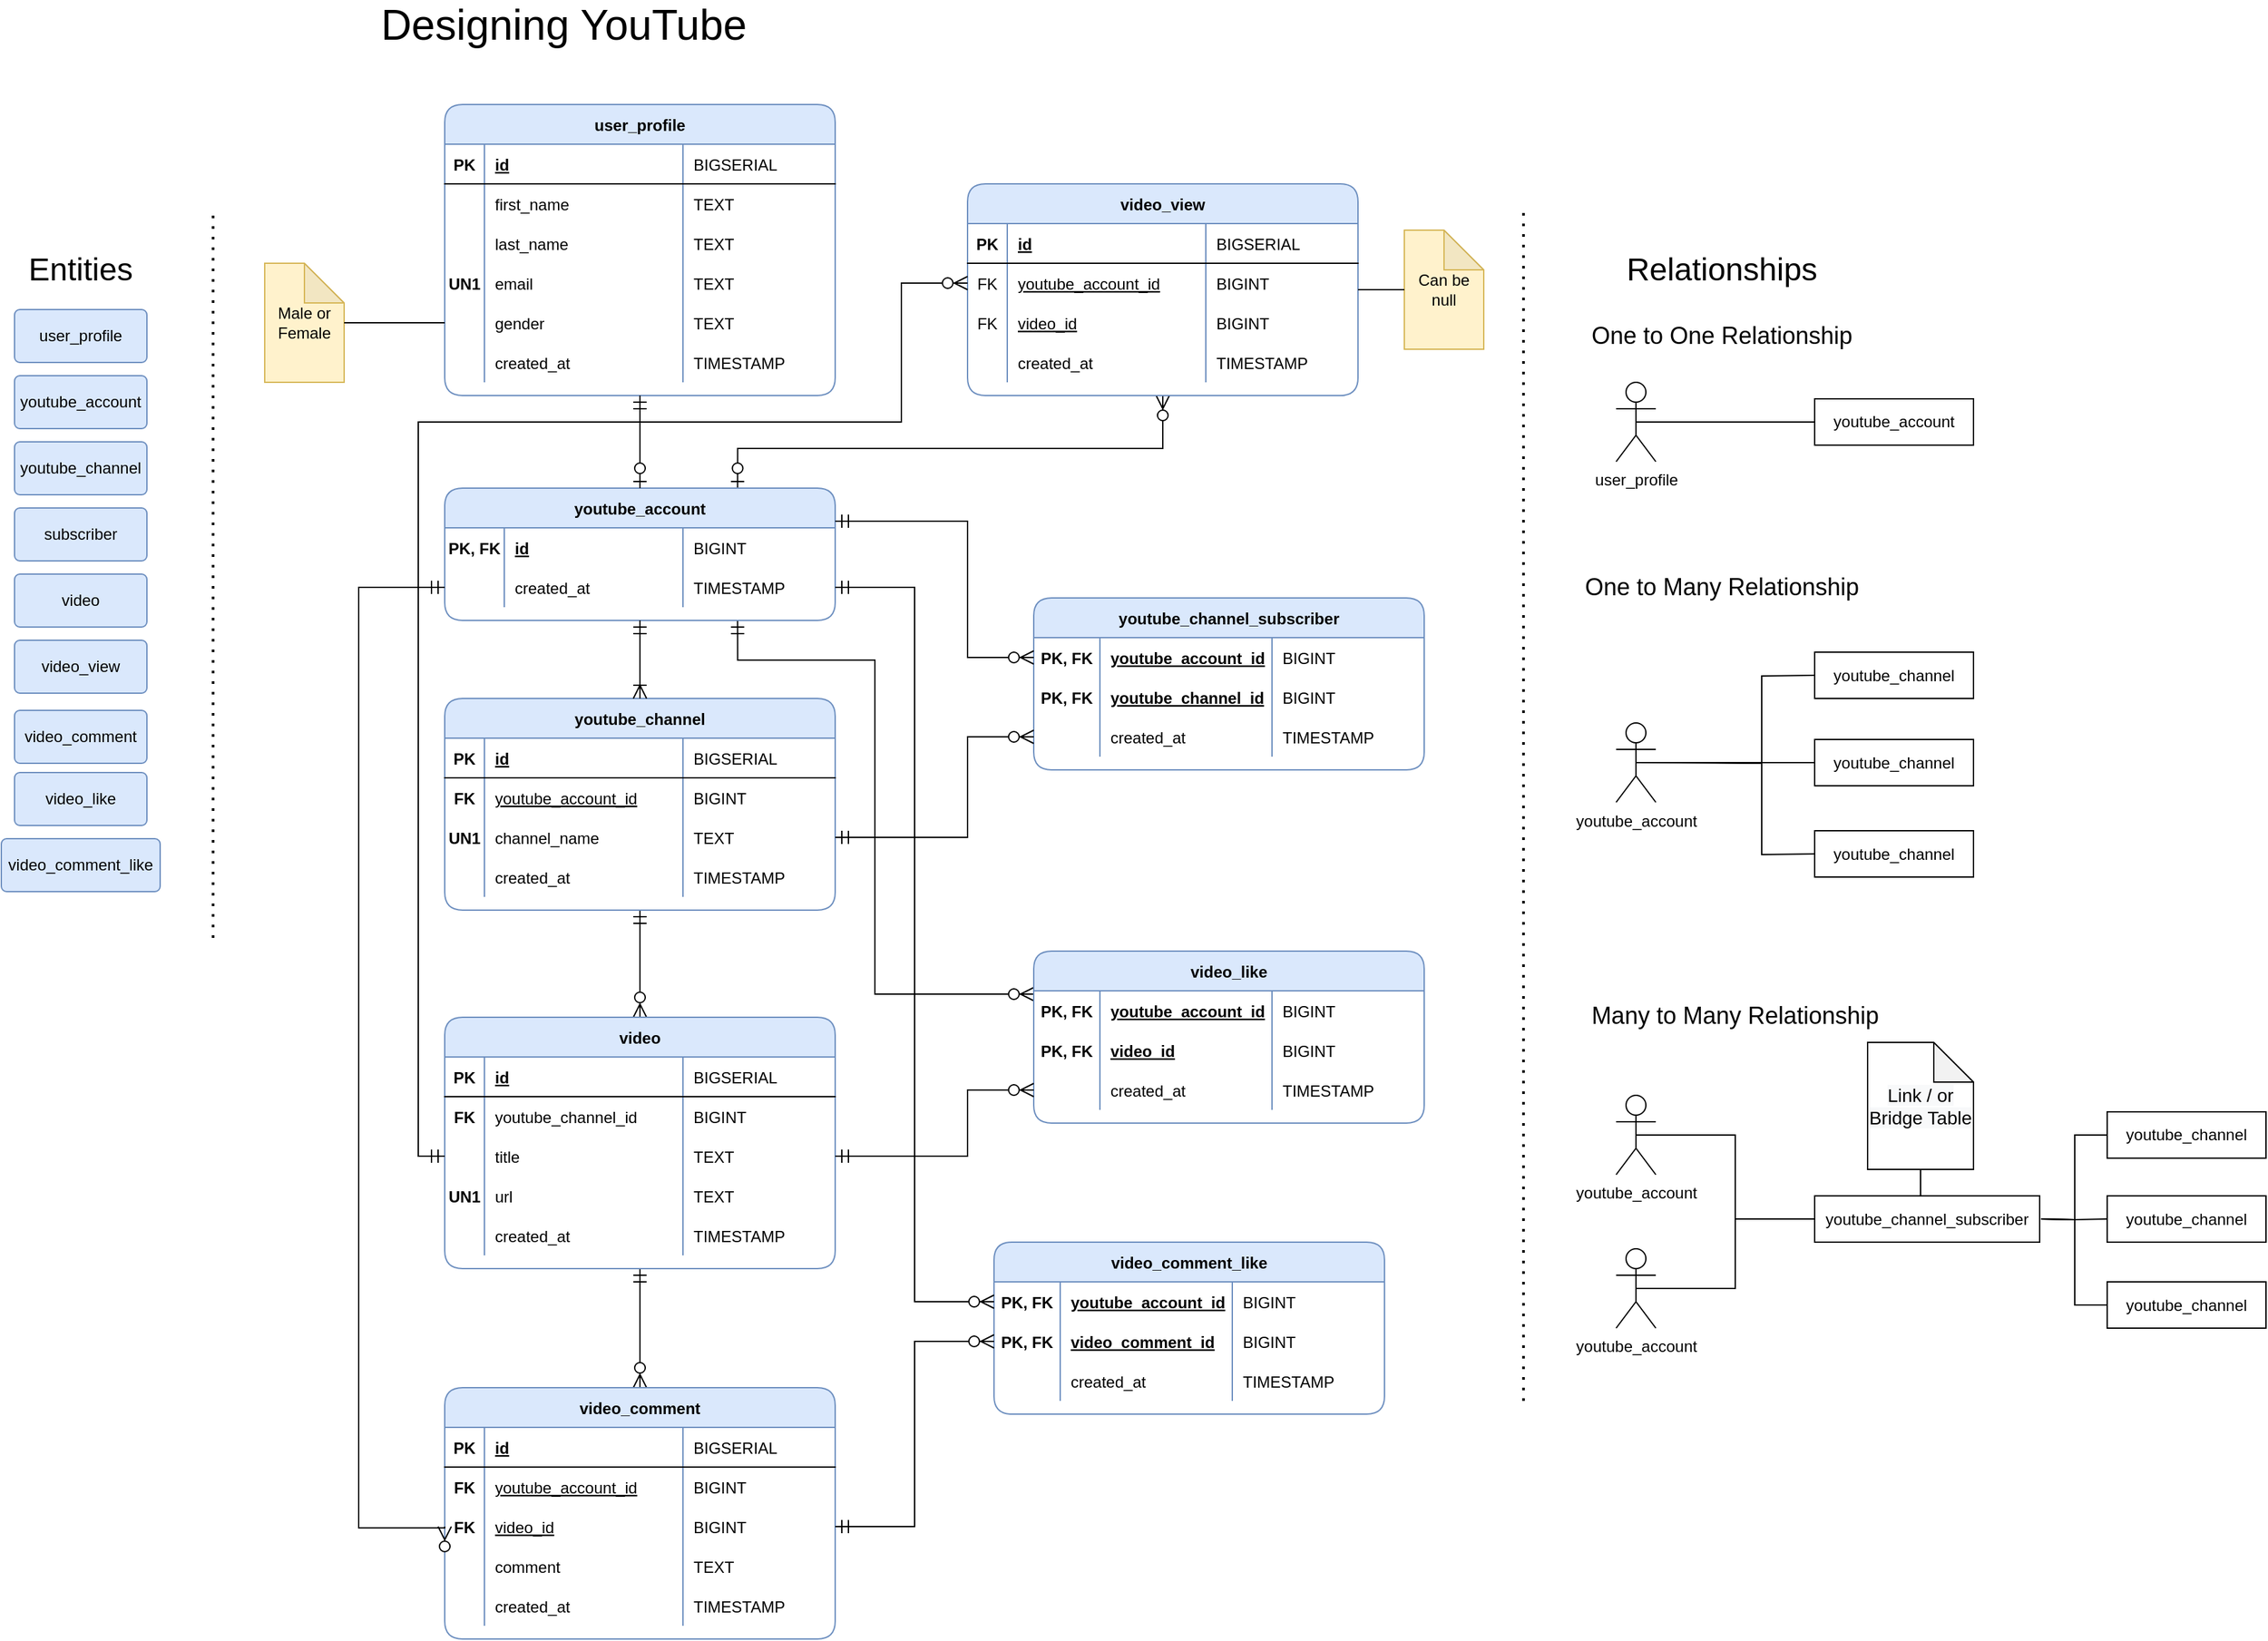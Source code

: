 <mxfile version="14.5.1" type="device"><diagram id="CfpZn9GwuB72o5hW3w6v" name="Page-1"><mxGraphModel dx="1086" dy="966" grid="1" gridSize="10" guides="1" tooltips="1" connect="1" arrows="1" fold="1" page="1" pageScale="1" pageWidth="1169" pageHeight="827" math="0" shadow="0"><root><mxCell id="0"/><mxCell id="1" parent="0"/><mxCell id="NiRs1aqdDo57nCSZ7pAk-1" value="youtube_account" style="rounded=1;arcSize=10;whiteSpace=wrap;html=1;align=center;fillColor=#dae8fc;strokeColor=#6c8ebf;" parent="1" vertex="1"><mxGeometry x="90" y="315" width="100" height="40" as="geometry"/></mxCell><mxCell id="NiRs1aqdDo57nCSZ7pAk-2" value="&lt;font style=&quot;font-size: 32px&quot;&gt;Designing YouTube&lt;/font&gt;" style="text;html=1;strokeColor=none;fillColor=none;align=center;verticalAlign=middle;whiteSpace=wrap;rounded=0;" parent="1" vertex="1"><mxGeometry x="360" y="40" width="290" height="20" as="geometry"/></mxCell><mxCell id="NiRs1aqdDo57nCSZ7pAk-3" value="user_profile" style="rounded=1;arcSize=10;whiteSpace=wrap;html=1;align=center;fillColor=#dae8fc;strokeColor=#6c8ebf;" parent="1" vertex="1"><mxGeometry x="90" y="265" width="100" height="40" as="geometry"/></mxCell><mxCell id="NiRs1aqdDo57nCSZ7pAk-4" value="video" style="rounded=1;arcSize=10;whiteSpace=wrap;html=1;align=center;fillColor=#dae8fc;strokeColor=#6c8ebf;" parent="1" vertex="1"><mxGeometry x="90" y="465" width="100" height="40" as="geometry"/></mxCell><mxCell id="NiRs1aqdDo57nCSZ7pAk-5" value="youtube_channel" style="rounded=1;arcSize=10;whiteSpace=wrap;html=1;align=center;fillColor=#dae8fc;strokeColor=#6c8ebf;" parent="1" vertex="1"><mxGeometry x="90" y="365" width="100" height="40" as="geometry"/></mxCell><mxCell id="NiRs1aqdDo57nCSZ7pAk-6" value="video_like" style="rounded=1;arcSize=10;whiteSpace=wrap;html=1;align=center;fillColor=#dae8fc;strokeColor=#6c8ebf;" parent="1" vertex="1"><mxGeometry x="90" y="615" width="100" height="40" as="geometry"/></mxCell><mxCell id="NiRs1aqdDo57nCSZ7pAk-7" value="video_comment_like" style="rounded=1;arcSize=10;whiteSpace=wrap;html=1;align=center;fillColor=#dae8fc;strokeColor=#6c8ebf;" parent="1" vertex="1"><mxGeometry x="80" y="665" width="120" height="40" as="geometry"/></mxCell><mxCell id="NiRs1aqdDo57nCSZ7pAk-8" value="subscriber" style="rounded=1;arcSize=10;whiteSpace=wrap;html=1;align=center;fillColor=#dae8fc;strokeColor=#6c8ebf;" parent="1" vertex="1"><mxGeometry x="90" y="415" width="100" height="40" as="geometry"/></mxCell><mxCell id="NiRs1aqdDo57nCSZ7pAk-10" value="user_profile" style="shape=table;startSize=30;container=1;collapsible=1;childLayout=tableLayout;fixedRows=1;rowLines=0;fontStyle=1;align=center;resizeLast=1;rounded=1;fillColor=#dae8fc;strokeColor=#6c8ebf;" parent="1" vertex="1"><mxGeometry x="415" y="110" width="295" height="220" as="geometry"/></mxCell><mxCell id="NiRs1aqdDo57nCSZ7pAk-11" value="" style="shape=partialRectangle;collapsible=0;dropTarget=0;pointerEvents=0;fillColor=none;top=0;left=0;bottom=1;right=0;points=[[0,0.5],[1,0.5]];portConstraint=eastwest;" parent="NiRs1aqdDo57nCSZ7pAk-10" vertex="1"><mxGeometry y="30" width="295" height="30" as="geometry"/></mxCell><mxCell id="NiRs1aqdDo57nCSZ7pAk-12" value="PK" style="shape=partialRectangle;connectable=0;fillColor=none;top=0;left=0;bottom=0;right=0;fontStyle=1;overflow=hidden;" parent="NiRs1aqdDo57nCSZ7pAk-11" vertex="1"><mxGeometry width="30" height="30" as="geometry"/></mxCell><mxCell id="NiRs1aqdDo57nCSZ7pAk-13" value="id" style="shape=partialRectangle;connectable=0;fillColor=none;top=0;left=0;bottom=0;right=0;align=left;spacingLeft=6;fontStyle=5;overflow=hidden;" parent="NiRs1aqdDo57nCSZ7pAk-11" vertex="1"><mxGeometry x="30" width="150" height="30" as="geometry"/></mxCell><mxCell id="NiRs1aqdDo57nCSZ7pAk-30" value="BIGSERIAL" style="shape=partialRectangle;connectable=0;fillColor=none;top=0;left=0;bottom=0;right=0;align=left;spacingLeft=6;fontStyle=0;overflow=hidden;" parent="NiRs1aqdDo57nCSZ7pAk-11" vertex="1"><mxGeometry x="180" width="115" height="30" as="geometry"/></mxCell><mxCell id="NiRs1aqdDo57nCSZ7pAk-14" value="" style="shape=partialRectangle;collapsible=0;dropTarget=0;pointerEvents=0;fillColor=none;top=0;left=0;bottom=0;right=0;points=[[0,0.5],[1,0.5]];portConstraint=eastwest;" parent="NiRs1aqdDo57nCSZ7pAk-10" vertex="1"><mxGeometry y="60" width="295" height="30" as="geometry"/></mxCell><mxCell id="NiRs1aqdDo57nCSZ7pAk-15" value="" style="shape=partialRectangle;connectable=0;fillColor=none;top=0;left=0;bottom=0;right=0;editable=1;overflow=hidden;" parent="NiRs1aqdDo57nCSZ7pAk-14" vertex="1"><mxGeometry width="30" height="30" as="geometry"/></mxCell><mxCell id="NiRs1aqdDo57nCSZ7pAk-16" value="first_name" style="shape=partialRectangle;connectable=0;fillColor=none;top=0;left=0;bottom=0;right=0;align=left;spacingLeft=6;overflow=hidden;" parent="NiRs1aqdDo57nCSZ7pAk-14" vertex="1"><mxGeometry x="30" width="150" height="30" as="geometry"/></mxCell><mxCell id="NiRs1aqdDo57nCSZ7pAk-31" value="TEXT" style="shape=partialRectangle;connectable=0;fillColor=none;top=0;left=0;bottom=0;right=0;align=left;spacingLeft=6;overflow=hidden;" parent="NiRs1aqdDo57nCSZ7pAk-14" vertex="1"><mxGeometry x="180" width="115" height="30" as="geometry"/></mxCell><mxCell id="NiRs1aqdDo57nCSZ7pAk-17" value="" style="shape=partialRectangle;collapsible=0;dropTarget=0;pointerEvents=0;fillColor=none;top=0;left=0;bottom=0;right=0;points=[[0,0.5],[1,0.5]];portConstraint=eastwest;" parent="NiRs1aqdDo57nCSZ7pAk-10" vertex="1"><mxGeometry y="90" width="295" height="30" as="geometry"/></mxCell><mxCell id="NiRs1aqdDo57nCSZ7pAk-18" value="" style="shape=partialRectangle;connectable=0;fillColor=none;top=0;left=0;bottom=0;right=0;editable=1;overflow=hidden;" parent="NiRs1aqdDo57nCSZ7pAk-17" vertex="1"><mxGeometry width="30" height="30" as="geometry"/></mxCell><mxCell id="NiRs1aqdDo57nCSZ7pAk-19" value="last_name" style="shape=partialRectangle;connectable=0;fillColor=none;top=0;left=0;bottom=0;right=0;align=left;spacingLeft=6;overflow=hidden;" parent="NiRs1aqdDo57nCSZ7pAk-17" vertex="1"><mxGeometry x="30" width="150" height="30" as="geometry"/></mxCell><mxCell id="NiRs1aqdDo57nCSZ7pAk-32" value="TEXT" style="shape=partialRectangle;connectable=0;fillColor=none;top=0;left=0;bottom=0;right=0;align=left;spacingLeft=6;overflow=hidden;" parent="NiRs1aqdDo57nCSZ7pAk-17" vertex="1"><mxGeometry x="180" width="115" height="30" as="geometry"/></mxCell><mxCell id="NiRs1aqdDo57nCSZ7pAk-20" value="" style="shape=partialRectangle;collapsible=0;dropTarget=0;pointerEvents=0;fillColor=none;top=0;left=0;bottom=0;right=0;points=[[0,0.5],[1,0.5]];portConstraint=eastwest;" parent="NiRs1aqdDo57nCSZ7pAk-10" vertex="1"><mxGeometry y="120" width="295" height="30" as="geometry"/></mxCell><mxCell id="NiRs1aqdDo57nCSZ7pAk-21" value="UN1" style="shape=partialRectangle;connectable=0;fillColor=none;top=0;left=0;bottom=0;right=0;editable=1;overflow=hidden;fontStyle=1" parent="NiRs1aqdDo57nCSZ7pAk-20" vertex="1"><mxGeometry width="30" height="30" as="geometry"/></mxCell><mxCell id="NiRs1aqdDo57nCSZ7pAk-22" value="email" style="shape=partialRectangle;connectable=0;fillColor=none;top=0;left=0;bottom=0;right=0;align=left;spacingLeft=6;overflow=hidden;" parent="NiRs1aqdDo57nCSZ7pAk-20" vertex="1"><mxGeometry x="30" width="150" height="30" as="geometry"/></mxCell><mxCell id="NiRs1aqdDo57nCSZ7pAk-33" value="TEXT" style="shape=partialRectangle;connectable=0;fillColor=none;top=0;left=0;bottom=0;right=0;align=left;spacingLeft=6;overflow=hidden;" parent="NiRs1aqdDo57nCSZ7pAk-20" vertex="1"><mxGeometry x="180" width="115" height="30" as="geometry"/></mxCell><mxCell id="NiRs1aqdDo57nCSZ7pAk-24" style="shape=partialRectangle;collapsible=0;dropTarget=0;pointerEvents=0;fillColor=none;top=0;left=0;bottom=0;right=0;points=[[0,0.5],[1,0.5]];portConstraint=eastwest;" parent="NiRs1aqdDo57nCSZ7pAk-10" vertex="1"><mxGeometry y="150" width="295" height="30" as="geometry"/></mxCell><mxCell id="NiRs1aqdDo57nCSZ7pAk-25" style="shape=partialRectangle;connectable=0;fillColor=none;top=0;left=0;bottom=0;right=0;editable=1;overflow=hidden;" parent="NiRs1aqdDo57nCSZ7pAk-24" vertex="1"><mxGeometry width="30" height="30" as="geometry"/></mxCell><mxCell id="NiRs1aqdDo57nCSZ7pAk-26" value="gender" style="shape=partialRectangle;connectable=0;fillColor=none;top=0;left=0;bottom=0;right=0;align=left;spacingLeft=6;overflow=hidden;" parent="NiRs1aqdDo57nCSZ7pAk-24" vertex="1"><mxGeometry x="30" width="150" height="30" as="geometry"/></mxCell><mxCell id="NiRs1aqdDo57nCSZ7pAk-34" value="TEXT" style="shape=partialRectangle;connectable=0;fillColor=none;top=0;left=0;bottom=0;right=0;align=left;spacingLeft=6;overflow=hidden;" parent="NiRs1aqdDo57nCSZ7pAk-24" vertex="1"><mxGeometry x="180" width="115" height="30" as="geometry"/></mxCell><mxCell id="NiRs1aqdDo57nCSZ7pAk-27" style="shape=partialRectangle;collapsible=0;dropTarget=0;pointerEvents=0;fillColor=none;top=0;left=0;bottom=0;right=0;points=[[0,0.5],[1,0.5]];portConstraint=eastwest;" parent="NiRs1aqdDo57nCSZ7pAk-10" vertex="1"><mxGeometry y="180" width="295" height="30" as="geometry"/></mxCell><mxCell id="NiRs1aqdDo57nCSZ7pAk-28" style="shape=partialRectangle;connectable=0;fillColor=none;top=0;left=0;bottom=0;right=0;editable=1;overflow=hidden;" parent="NiRs1aqdDo57nCSZ7pAk-27" vertex="1"><mxGeometry width="30" height="30" as="geometry"/></mxCell><mxCell id="NiRs1aqdDo57nCSZ7pAk-29" value="created_at" style="shape=partialRectangle;connectable=0;fillColor=none;top=0;left=0;bottom=0;right=0;align=left;spacingLeft=6;overflow=hidden;" parent="NiRs1aqdDo57nCSZ7pAk-27" vertex="1"><mxGeometry x="30" width="150" height="30" as="geometry"/></mxCell><mxCell id="NiRs1aqdDo57nCSZ7pAk-35" value="TIMESTAMP" style="shape=partialRectangle;connectable=0;fillColor=none;top=0;left=0;bottom=0;right=0;align=left;spacingLeft=6;overflow=hidden;" parent="NiRs1aqdDo57nCSZ7pAk-27" vertex="1"><mxGeometry x="180" width="115" height="30" as="geometry"/></mxCell><mxCell id="NiRs1aqdDo57nCSZ7pAk-36" value="Male or Female" style="shape=note;whiteSpace=wrap;html=1;backgroundOutline=1;darkOpacity=0.05;rounded=1;fillColor=#fff2cc;strokeColor=#d6b656;" parent="1" vertex="1"><mxGeometry x="279" y="230" width="60" height="90" as="geometry"/></mxCell><mxCell id="NiRs1aqdDo57nCSZ7pAk-37" style="edgeStyle=orthogonalEdgeStyle;rounded=0;orthogonalLoop=1;jettySize=auto;html=1;exitX=0;exitY=0.5;exitDx=0;exitDy=0;endArrow=none;endFill=0;" parent="1" source="NiRs1aqdDo57nCSZ7pAk-24" target="NiRs1aqdDo57nCSZ7pAk-36" edge="1"><mxGeometry relative="1" as="geometry"/></mxCell><mxCell id="NiRs1aqdDo57nCSZ7pAk-38" value="&lt;font style=&quot;font-size: 24px&quot;&gt;Entities&lt;/font&gt;" style="text;html=1;strokeColor=none;fillColor=none;align=center;verticalAlign=middle;whiteSpace=wrap;rounded=0;" parent="1" vertex="1"><mxGeometry x="120" y="225" width="40" height="20" as="geometry"/></mxCell><mxCell id="NiRs1aqdDo57nCSZ7pAk-39" value="" style="endArrow=none;dashed=1;html=1;dashPattern=1 3;strokeWidth=2;" parent="1" edge="1"><mxGeometry width="50" height="50" relative="1" as="geometry"><mxPoint x="240" y="740" as="sourcePoint"/><mxPoint x="240" y="190" as="targetPoint"/></mxGeometry></mxCell><mxCell id="KnRjX-wDfP_HJgQlspQ1-191" style="edgeStyle=orthogonalEdgeStyle;rounded=0;orthogonalLoop=1;jettySize=auto;html=1;exitX=0.75;exitY=1;exitDx=0;exitDy=0;entryX=0;entryY=0.25;entryDx=0;entryDy=0;startArrow=ERmandOne;startFill=0;startSize=8;endArrow=ERzeroToMany;endFill=1;endSize=8;fontSize=14;" parent="1" source="NiRs1aqdDo57nCSZ7pAk-40" target="KnRjX-wDfP_HJgQlspQ1-177" edge="1"><mxGeometry relative="1" as="geometry"><Array as="points"><mxPoint x="636" y="530"/><mxPoint x="740" y="530"/><mxPoint x="740" y="783"/></Array></mxGeometry></mxCell><mxCell id="KnRjX-wDfP_HJgQlspQ1-217" style="edgeStyle=orthogonalEdgeStyle;rounded=0;orthogonalLoop=1;jettySize=auto;html=1;exitX=0.75;exitY=0;exitDx=0;exitDy=0;startArrow=ERzeroToOne;startFill=1;startSize=8;endArrow=ERzeroToMany;endFill=1;endSize=8;fontSize=14;entryX=0.5;entryY=1;entryDx=0;entryDy=0;" parent="1" source="NiRs1aqdDo57nCSZ7pAk-40" target="KnRjX-wDfP_HJgQlspQ1-192" edge="1"><mxGeometry relative="1" as="geometry"><Array as="points"><mxPoint x="636" y="370"/><mxPoint x="958" y="370"/></Array></mxGeometry></mxCell><mxCell id="NiRs1aqdDo57nCSZ7pAk-40" value="youtube_account" style="shape=table;startSize=30;container=1;collapsible=1;childLayout=tableLayout;fixedRows=1;rowLines=0;fontStyle=1;align=center;resizeLast=1;rounded=1;fillColor=#dae8fc;strokeColor=#6c8ebf;" parent="1" vertex="1"><mxGeometry x="415" y="400" width="295" height="100" as="geometry"/></mxCell><mxCell id="NiRs1aqdDo57nCSZ7pAk-45" value="" style="shape=partialRectangle;collapsible=0;dropTarget=0;pointerEvents=0;fillColor=none;top=0;left=0;bottom=0;right=0;points=[[0,0.5],[1,0.5]];portConstraint=eastwest;" parent="NiRs1aqdDo57nCSZ7pAk-40" vertex="1"><mxGeometry y="30" width="295" height="30" as="geometry"/></mxCell><mxCell id="NiRs1aqdDo57nCSZ7pAk-46" value="PK, FK" style="shape=partialRectangle;connectable=0;fillColor=none;top=0;left=0;bottom=0;right=0;editable=1;overflow=hidden;fontStyle=1" parent="NiRs1aqdDo57nCSZ7pAk-45" vertex="1"><mxGeometry width="45" height="30" as="geometry"/></mxCell><mxCell id="NiRs1aqdDo57nCSZ7pAk-47" value="id" style="shape=partialRectangle;connectable=0;fillColor=none;top=0;left=0;bottom=0;right=0;align=left;spacingLeft=6;overflow=hidden;fontStyle=5" parent="NiRs1aqdDo57nCSZ7pAk-45" vertex="1"><mxGeometry x="45" width="135" height="30" as="geometry"/></mxCell><mxCell id="NiRs1aqdDo57nCSZ7pAk-48" value="BIGINT" style="shape=partialRectangle;connectable=0;fillColor=none;top=0;left=0;bottom=0;right=0;align=left;spacingLeft=6;overflow=hidden;" parent="NiRs1aqdDo57nCSZ7pAk-45" vertex="1"><mxGeometry x="180" width="115" height="30" as="geometry"/></mxCell><mxCell id="NiRs1aqdDo57nCSZ7pAk-49" value="" style="shape=partialRectangle;collapsible=0;dropTarget=0;pointerEvents=0;fillColor=none;top=0;left=0;bottom=0;right=0;points=[[0,0.5],[1,0.5]];portConstraint=eastwest;" parent="NiRs1aqdDo57nCSZ7pAk-40" vertex="1"><mxGeometry y="60" width="295" height="30" as="geometry"/></mxCell><mxCell id="NiRs1aqdDo57nCSZ7pAk-50" value="" style="shape=partialRectangle;connectable=0;fillColor=none;top=0;left=0;bottom=0;right=0;editable=1;overflow=hidden;" parent="NiRs1aqdDo57nCSZ7pAk-49" vertex="1"><mxGeometry width="45" height="30" as="geometry"/></mxCell><mxCell id="NiRs1aqdDo57nCSZ7pAk-51" value="created_at" style="shape=partialRectangle;connectable=0;fillColor=none;top=0;left=0;bottom=0;right=0;align=left;spacingLeft=6;overflow=hidden;" parent="NiRs1aqdDo57nCSZ7pAk-49" vertex="1"><mxGeometry x="45" width="135" height="30" as="geometry"/></mxCell><mxCell id="NiRs1aqdDo57nCSZ7pAk-52" value="TIMESTAMP" style="shape=partialRectangle;connectable=0;fillColor=none;top=0;left=0;bottom=0;right=0;align=left;spacingLeft=6;overflow=hidden;" parent="NiRs1aqdDo57nCSZ7pAk-49" vertex="1"><mxGeometry x="180" width="115" height="30" as="geometry"/></mxCell><mxCell id="KnRjX-wDfP_HJgQlspQ1-74" style="edgeStyle=orthogonalEdgeStyle;rounded=0;orthogonalLoop=1;jettySize=auto;html=1;exitX=0.5;exitY=1;exitDx=0;exitDy=0;startArrow=ERmandOne;startFill=0;startSize=8;endArrow=ERzeroToMany;endFill=1;endSize=8;fontSize=14;" parent="1" source="NiRs1aqdDo57nCSZ7pAk-65" target="KnRjX-wDfP_HJgQlspQ1-57" edge="1"><mxGeometry relative="1" as="geometry"/></mxCell><mxCell id="NiRs1aqdDo57nCSZ7pAk-65" value="youtube_channel" style="shape=table;startSize=30;container=1;collapsible=1;childLayout=tableLayout;fixedRows=1;rowLines=0;fontStyle=1;align=center;resizeLast=1;rounded=1;fillColor=#dae8fc;strokeColor=#6c8ebf;" parent="1" vertex="1"><mxGeometry x="415" y="559" width="295" height="160" as="geometry"/></mxCell><mxCell id="NiRs1aqdDo57nCSZ7pAk-66" value="" style="shape=partialRectangle;collapsible=0;dropTarget=0;pointerEvents=0;fillColor=none;top=0;left=0;bottom=1;right=0;points=[[0,0.5],[1,0.5]];portConstraint=eastwest;" parent="NiRs1aqdDo57nCSZ7pAk-65" vertex="1"><mxGeometry y="30" width="295" height="30" as="geometry"/></mxCell><mxCell id="NiRs1aqdDo57nCSZ7pAk-67" value="PK" style="shape=partialRectangle;connectable=0;fillColor=none;top=0;left=0;bottom=0;right=0;fontStyle=1;overflow=hidden;" parent="NiRs1aqdDo57nCSZ7pAk-66" vertex="1"><mxGeometry width="30" height="30" as="geometry"/></mxCell><mxCell id="NiRs1aqdDo57nCSZ7pAk-68" value="id" style="shape=partialRectangle;connectable=0;fillColor=none;top=0;left=0;bottom=0;right=0;align=left;spacingLeft=6;fontStyle=5;overflow=hidden;" parent="NiRs1aqdDo57nCSZ7pAk-66" vertex="1"><mxGeometry x="30" width="150" height="30" as="geometry"/></mxCell><mxCell id="NiRs1aqdDo57nCSZ7pAk-69" value="BIGSERIAL" style="shape=partialRectangle;connectable=0;fillColor=none;top=0;left=0;bottom=0;right=0;align=left;spacingLeft=6;fontStyle=0;overflow=hidden;" parent="NiRs1aqdDo57nCSZ7pAk-66" vertex="1"><mxGeometry x="180" width="115" height="30" as="geometry"/></mxCell><mxCell id="NiRs1aqdDo57nCSZ7pAk-70" value="" style="shape=partialRectangle;collapsible=0;dropTarget=0;pointerEvents=0;fillColor=none;top=0;left=0;bottom=0;right=0;points=[[0,0.5],[1,0.5]];portConstraint=eastwest;" parent="NiRs1aqdDo57nCSZ7pAk-65" vertex="1"><mxGeometry y="60" width="295" height="30" as="geometry"/></mxCell><mxCell id="NiRs1aqdDo57nCSZ7pAk-71" value="FK" style="shape=partialRectangle;connectable=0;fillColor=none;top=0;left=0;bottom=0;right=0;editable=1;overflow=hidden;fontStyle=1" parent="NiRs1aqdDo57nCSZ7pAk-70" vertex="1"><mxGeometry width="30" height="30" as="geometry"/></mxCell><mxCell id="NiRs1aqdDo57nCSZ7pAk-72" value="youtube_account_id" style="shape=partialRectangle;connectable=0;fillColor=none;top=0;left=0;bottom=0;right=0;align=left;spacingLeft=6;overflow=hidden;fontStyle=4" parent="NiRs1aqdDo57nCSZ7pAk-70" vertex="1"><mxGeometry x="30" width="150" height="30" as="geometry"/></mxCell><mxCell id="NiRs1aqdDo57nCSZ7pAk-73" value="BIGINT" style="shape=partialRectangle;connectable=0;fillColor=none;top=0;left=0;bottom=0;right=0;align=left;spacingLeft=6;overflow=hidden;" parent="NiRs1aqdDo57nCSZ7pAk-70" vertex="1"><mxGeometry x="180" width="115" height="30" as="geometry"/></mxCell><mxCell id="NiRs1aqdDo57nCSZ7pAk-78" style="shape=partialRectangle;collapsible=0;dropTarget=0;pointerEvents=0;fillColor=none;top=0;left=0;bottom=0;right=0;points=[[0,0.5],[1,0.5]];portConstraint=eastwest;" parent="NiRs1aqdDo57nCSZ7pAk-65" vertex="1"><mxGeometry y="90" width="295" height="30" as="geometry"/></mxCell><mxCell id="NiRs1aqdDo57nCSZ7pAk-79" value="UN1" style="shape=partialRectangle;connectable=0;fillColor=none;top=0;left=0;bottom=0;right=0;editable=1;overflow=hidden;fontStyle=1" parent="NiRs1aqdDo57nCSZ7pAk-78" vertex="1"><mxGeometry width="30" height="30" as="geometry"/></mxCell><mxCell id="NiRs1aqdDo57nCSZ7pAk-80" value="channel_name" style="shape=partialRectangle;connectable=0;fillColor=none;top=0;left=0;bottom=0;right=0;align=left;spacingLeft=6;overflow=hidden;" parent="NiRs1aqdDo57nCSZ7pAk-78" vertex="1"><mxGeometry x="30" width="150" height="30" as="geometry"/></mxCell><mxCell id="NiRs1aqdDo57nCSZ7pAk-81" value="TEXT" style="shape=partialRectangle;connectable=0;fillColor=none;top=0;left=0;bottom=0;right=0;align=left;spacingLeft=6;overflow=hidden;" parent="NiRs1aqdDo57nCSZ7pAk-78" vertex="1"><mxGeometry x="180" width="115" height="30" as="geometry"/></mxCell><mxCell id="NiRs1aqdDo57nCSZ7pAk-74" value="" style="shape=partialRectangle;collapsible=0;dropTarget=0;pointerEvents=0;fillColor=none;top=0;left=0;bottom=0;right=0;points=[[0,0.5],[1,0.5]];portConstraint=eastwest;" parent="NiRs1aqdDo57nCSZ7pAk-65" vertex="1"><mxGeometry y="120" width="295" height="30" as="geometry"/></mxCell><mxCell id="NiRs1aqdDo57nCSZ7pAk-75" value="" style="shape=partialRectangle;connectable=0;fillColor=none;top=0;left=0;bottom=0;right=0;editable=1;overflow=hidden;" parent="NiRs1aqdDo57nCSZ7pAk-74" vertex="1"><mxGeometry width="30" height="30" as="geometry"/></mxCell><mxCell id="NiRs1aqdDo57nCSZ7pAk-76" value="created_at" style="shape=partialRectangle;connectable=0;fillColor=none;top=0;left=0;bottom=0;right=0;align=left;spacingLeft=6;overflow=hidden;" parent="NiRs1aqdDo57nCSZ7pAk-74" vertex="1"><mxGeometry x="30" width="150" height="30" as="geometry"/></mxCell><mxCell id="NiRs1aqdDo57nCSZ7pAk-77" value="TIMESTAMP" style="shape=partialRectangle;connectable=0;fillColor=none;top=0;left=0;bottom=0;right=0;align=left;spacingLeft=6;overflow=hidden;" parent="NiRs1aqdDo57nCSZ7pAk-74" vertex="1"><mxGeometry x="180" width="115" height="30" as="geometry"/></mxCell><mxCell id="NiRs1aqdDo57nCSZ7pAk-84" style="edgeStyle=orthogonalEdgeStyle;rounded=0;orthogonalLoop=1;jettySize=auto;html=1;exitX=0.5;exitY=0;exitDx=0;exitDy=0;entryX=0.5;entryY=1;entryDx=0;entryDy=0;endArrow=ERmandOne;endFill=0;startArrow=ERzeroToOne;startFill=1;strokeWidth=1;endSize=8;startSize=8;" parent="1" source="NiRs1aqdDo57nCSZ7pAk-40" target="NiRs1aqdDo57nCSZ7pAk-10" edge="1"><mxGeometry relative="1" as="geometry"><Array as="points"><mxPoint x="563" y="350"/><mxPoint x="563" y="350"/></Array></mxGeometry></mxCell><mxCell id="NiRs1aqdDo57nCSZ7pAk-85" style="edgeStyle=orthogonalEdgeStyle;rounded=0;orthogonalLoop=1;jettySize=auto;html=1;exitX=0.5;exitY=0;exitDx=0;exitDy=0;entryX=0.5;entryY=1;entryDx=0;entryDy=0;endArrow=ERmandOne;endFill=0;startArrow=ERoneToMany;startFill=0;endSize=8;startSize=8;" parent="1" source="NiRs1aqdDo57nCSZ7pAk-65" target="NiRs1aqdDo57nCSZ7pAk-40" edge="1"><mxGeometry relative="1" as="geometry"><Array as="points"><mxPoint x="563" y="520"/><mxPoint x="563" y="520"/></Array></mxGeometry></mxCell><mxCell id="KnRjX-wDfP_HJgQlspQ1-1" value="" style="endArrow=none;dashed=1;html=1;dashPattern=1 3;strokeWidth=2;" parent="1" edge="1"><mxGeometry width="50" height="50" relative="1" as="geometry"><mxPoint x="1230" y="1090" as="sourcePoint"/><mxPoint x="1230" y="190" as="targetPoint"/></mxGeometry></mxCell><mxCell id="KnRjX-wDfP_HJgQlspQ1-2" value="&lt;font style=&quot;font-size: 18px&quot;&gt;One to One Relationship&lt;/font&gt;" style="text;html=1;strokeColor=none;fillColor=none;align=center;verticalAlign=middle;whiteSpace=wrap;rounded=0;" parent="1" vertex="1"><mxGeometry x="1270" y="275" width="220" height="20" as="geometry"/></mxCell><mxCell id="KnRjX-wDfP_HJgQlspQ1-16" style="edgeStyle=orthogonalEdgeStyle;rounded=0;orthogonalLoop=1;jettySize=auto;html=1;exitX=0.5;exitY=0.5;exitDx=0;exitDy=0;exitPerimeter=0;entryX=0;entryY=0.5;entryDx=0;entryDy=0;endArrow=none;endFill=0;" parent="1" source="KnRjX-wDfP_HJgQlspQ1-3" target="KnRjX-wDfP_HJgQlspQ1-5" edge="1"><mxGeometry relative="1" as="geometry"/></mxCell><mxCell id="KnRjX-wDfP_HJgQlspQ1-3" value="user_profile" style="shape=umlActor;verticalLabelPosition=bottom;verticalAlign=top;html=1;outlineConnect=0;" parent="1" vertex="1"><mxGeometry x="1300" y="320" width="30" height="60" as="geometry"/></mxCell><mxCell id="KnRjX-wDfP_HJgQlspQ1-4" value="&lt;font style=&quot;font-size: 24px&quot;&gt;Relationships&lt;/font&gt;" style="text;html=1;strokeColor=none;fillColor=none;align=center;verticalAlign=middle;whiteSpace=wrap;rounded=0;" parent="1" vertex="1"><mxGeometry x="1360" y="225" width="40" height="20" as="geometry"/></mxCell><mxCell id="KnRjX-wDfP_HJgQlspQ1-5" value="youtube_account" style="rounded=0;whiteSpace=wrap;html=1;" parent="1" vertex="1"><mxGeometry x="1450" y="332.5" width="120" height="35" as="geometry"/></mxCell><mxCell id="KnRjX-wDfP_HJgQlspQ1-8" value="&lt;font style=&quot;font-size: 18px&quot;&gt;One to Many Relationship&lt;/font&gt;" style="text;html=1;strokeColor=none;fillColor=none;align=center;verticalAlign=middle;whiteSpace=wrap;rounded=0;" parent="1" vertex="1"><mxGeometry x="1270" y="465" width="220" height="20" as="geometry"/></mxCell><mxCell id="KnRjX-wDfP_HJgQlspQ1-9" value="youtube_channel" style="rounded=0;whiteSpace=wrap;html=1;" parent="1" vertex="1"><mxGeometry x="1450" y="524" width="120" height="35" as="geometry"/></mxCell><mxCell id="KnRjX-wDfP_HJgQlspQ1-10" value="youtube_channel" style="rounded=0;whiteSpace=wrap;html=1;" parent="1" vertex="1"><mxGeometry x="1450" y="590" width="120" height="35" as="geometry"/></mxCell><mxCell id="KnRjX-wDfP_HJgQlspQ1-11" value="youtube_channel" style="rounded=0;whiteSpace=wrap;html=1;" parent="1" vertex="1"><mxGeometry x="1450" y="659" width="120" height="35" as="geometry"/></mxCell><mxCell id="KnRjX-wDfP_HJgQlspQ1-13" value="" style="endArrow=none;html=1;exitX=1;exitY=0.5;exitDx=0;exitDy=0;entryX=0;entryY=0.5;entryDx=0;entryDy=0;rounded=0;" parent="1" target="KnRjX-wDfP_HJgQlspQ1-9" edge="1"><mxGeometry width="50" height="50" relative="1" as="geometry"><mxPoint x="1375" y="607.5" as="sourcePoint"/><mxPoint x="1310" y="685" as="targetPoint"/><Array as="points"><mxPoint x="1410" y="608"/><mxPoint x="1410" y="542"/></Array></mxGeometry></mxCell><mxCell id="KnRjX-wDfP_HJgQlspQ1-14" value="" style="endArrow=none;html=1;exitX=0.5;exitY=0.5;exitDx=0;exitDy=0;entryX=0;entryY=0.5;entryDx=0;entryDy=0;rounded=0;exitPerimeter=0;" parent="1" source="KnRjX-wDfP_HJgQlspQ1-17" target="KnRjX-wDfP_HJgQlspQ1-10" edge="1"><mxGeometry width="50" height="50" relative="1" as="geometry"><mxPoint x="1375" y="607.5" as="sourcePoint"/><mxPoint x="1440" y="551.5" as="targetPoint"/><Array as="points"/></mxGeometry></mxCell><mxCell id="KnRjX-wDfP_HJgQlspQ1-15" value="" style="endArrow=none;html=1;exitX=0.5;exitY=0.5;exitDx=0;exitDy=0;entryX=0;entryY=0.5;entryDx=0;entryDy=0;rounded=0;exitPerimeter=0;" parent="1" source="KnRjX-wDfP_HJgQlspQ1-17" target="KnRjX-wDfP_HJgQlspQ1-11" edge="1"><mxGeometry width="50" height="50" relative="1" as="geometry"><mxPoint x="1375" y="607.5" as="sourcePoint"/><mxPoint x="1460" y="551.5" as="targetPoint"/><Array as="points"><mxPoint x="1410" y="608"/><mxPoint x="1410" y="677"/></Array></mxGeometry></mxCell><mxCell id="KnRjX-wDfP_HJgQlspQ1-17" value="youtube_account" style="shape=umlActor;verticalLabelPosition=bottom;verticalAlign=top;html=1;outlineConnect=0;" parent="1" vertex="1"><mxGeometry x="1300" y="577.5" width="30" height="60" as="geometry"/></mxCell><mxCell id="KnRjX-wDfP_HJgQlspQ1-18" value="youtube_channel_subscriber" style="shape=table;startSize=30;container=1;collapsible=1;childLayout=tableLayout;fixedRows=1;rowLines=0;fontStyle=1;align=center;resizeLast=1;rounded=1;fillColor=#dae8fc;strokeColor=#6c8ebf;" parent="1" vertex="1"><mxGeometry x="860" y="483" width="295" height="130" as="geometry"/></mxCell><mxCell id="KnRjX-wDfP_HJgQlspQ1-23" value="" style="shape=partialRectangle;collapsible=0;dropTarget=0;pointerEvents=0;fillColor=none;top=0;left=0;bottom=0;right=0;points=[[0,0.5],[1,0.5]];portConstraint=eastwest;" parent="KnRjX-wDfP_HJgQlspQ1-18" vertex="1"><mxGeometry y="30" width="295" height="30" as="geometry"/></mxCell><mxCell id="KnRjX-wDfP_HJgQlspQ1-24" value="PK, FK" style="shape=partialRectangle;connectable=0;fillColor=none;top=0;left=0;bottom=0;right=0;editable=1;overflow=hidden;fontStyle=1" parent="KnRjX-wDfP_HJgQlspQ1-23" vertex="1"><mxGeometry width="50" height="30" as="geometry"/></mxCell><mxCell id="KnRjX-wDfP_HJgQlspQ1-25" value="youtube_account_id" style="shape=partialRectangle;connectable=0;fillColor=none;top=0;left=0;bottom=0;right=0;align=left;spacingLeft=6;overflow=hidden;fontStyle=5" parent="KnRjX-wDfP_HJgQlspQ1-23" vertex="1"><mxGeometry x="50" width="130" height="30" as="geometry"/></mxCell><mxCell id="KnRjX-wDfP_HJgQlspQ1-26" value="BIGINT" style="shape=partialRectangle;connectable=0;fillColor=none;top=0;left=0;bottom=0;right=0;align=left;spacingLeft=6;overflow=hidden;" parent="KnRjX-wDfP_HJgQlspQ1-23" vertex="1"><mxGeometry x="180" width="115" height="30" as="geometry"/></mxCell><mxCell id="KnRjX-wDfP_HJgQlspQ1-27" style="shape=partialRectangle;collapsible=0;dropTarget=0;pointerEvents=0;fillColor=none;top=0;left=0;bottom=0;right=0;points=[[0,0.5],[1,0.5]];portConstraint=eastwest;" parent="KnRjX-wDfP_HJgQlspQ1-18" vertex="1"><mxGeometry y="60" width="295" height="30" as="geometry"/></mxCell><mxCell id="KnRjX-wDfP_HJgQlspQ1-28" value="PK, FK" style="shape=partialRectangle;connectable=0;fillColor=none;top=0;left=0;bottom=0;right=0;editable=1;overflow=hidden;fontStyle=1" parent="KnRjX-wDfP_HJgQlspQ1-27" vertex="1"><mxGeometry width="50" height="30" as="geometry"/></mxCell><mxCell id="KnRjX-wDfP_HJgQlspQ1-29" value="youtube_channel_id" style="shape=partialRectangle;connectable=0;fillColor=none;top=0;left=0;bottom=0;right=0;align=left;spacingLeft=6;overflow=hidden;fontStyle=5" parent="KnRjX-wDfP_HJgQlspQ1-27" vertex="1"><mxGeometry x="50" width="130" height="30" as="geometry"/></mxCell><mxCell id="KnRjX-wDfP_HJgQlspQ1-30" value="BIGINT" style="shape=partialRectangle;connectable=0;fillColor=none;top=0;left=0;bottom=0;right=0;align=left;spacingLeft=6;overflow=hidden;" parent="KnRjX-wDfP_HJgQlspQ1-27" vertex="1"><mxGeometry x="180" width="115" height="30" as="geometry"/></mxCell><mxCell id="KnRjX-wDfP_HJgQlspQ1-31" value="" style="shape=partialRectangle;collapsible=0;dropTarget=0;pointerEvents=0;fillColor=none;top=0;left=0;bottom=0;right=0;points=[[0,0.5],[1,0.5]];portConstraint=eastwest;" parent="KnRjX-wDfP_HJgQlspQ1-18" vertex="1"><mxGeometry y="90" width="295" height="30" as="geometry"/></mxCell><mxCell id="KnRjX-wDfP_HJgQlspQ1-32" value="" style="shape=partialRectangle;connectable=0;fillColor=none;top=0;left=0;bottom=0;right=0;editable=1;overflow=hidden;" parent="KnRjX-wDfP_HJgQlspQ1-31" vertex="1"><mxGeometry width="50" height="30" as="geometry"/></mxCell><mxCell id="KnRjX-wDfP_HJgQlspQ1-33" value="created_at" style="shape=partialRectangle;connectable=0;fillColor=none;top=0;left=0;bottom=0;right=0;align=left;spacingLeft=6;overflow=hidden;" parent="KnRjX-wDfP_HJgQlspQ1-31" vertex="1"><mxGeometry x="50" width="130" height="30" as="geometry"/></mxCell><mxCell id="KnRjX-wDfP_HJgQlspQ1-34" value="TIMESTAMP" style="shape=partialRectangle;connectable=0;fillColor=none;top=0;left=0;bottom=0;right=0;align=left;spacingLeft=6;overflow=hidden;" parent="KnRjX-wDfP_HJgQlspQ1-31" vertex="1"><mxGeometry x="180" width="115" height="30" as="geometry"/></mxCell><mxCell id="KnRjX-wDfP_HJgQlspQ1-35" value="&lt;font style=&quot;font-size: 18px&quot;&gt;Many to Many Relationship&lt;/font&gt;" style="text;html=1;strokeColor=none;fillColor=none;align=center;verticalAlign=middle;whiteSpace=wrap;rounded=0;" parent="1" vertex="1"><mxGeometry x="1270" y="789" width="240" height="20" as="geometry"/></mxCell><mxCell id="KnRjX-wDfP_HJgQlspQ1-39" style="edgeStyle=orthogonalEdgeStyle;rounded=0;orthogonalLoop=1;jettySize=auto;html=1;exitX=0.5;exitY=0.5;exitDx=0;exitDy=0;exitPerimeter=0;entryX=0;entryY=0.5;entryDx=0;entryDy=0;endArrow=none;endFill=0;" parent="1" source="KnRjX-wDfP_HJgQlspQ1-36" target="KnRjX-wDfP_HJgQlspQ1-38" edge="1"><mxGeometry relative="1" as="geometry"/></mxCell><mxCell id="KnRjX-wDfP_HJgQlspQ1-36" value="youtube_account" style="shape=umlActor;verticalLabelPosition=bottom;verticalAlign=top;html=1;outlineConnect=0;" parent="1" vertex="1"><mxGeometry x="1300" y="859" width="30" height="60" as="geometry"/></mxCell><mxCell id="KnRjX-wDfP_HJgQlspQ1-40" style="edgeStyle=orthogonalEdgeStyle;rounded=0;orthogonalLoop=1;jettySize=auto;html=1;exitX=0.5;exitY=0.5;exitDx=0;exitDy=0;exitPerimeter=0;entryX=0;entryY=0.5;entryDx=0;entryDy=0;endArrow=none;endFill=0;" parent="1" source="KnRjX-wDfP_HJgQlspQ1-37" target="KnRjX-wDfP_HJgQlspQ1-38" edge="1"><mxGeometry relative="1" as="geometry"/></mxCell><mxCell id="KnRjX-wDfP_HJgQlspQ1-37" value="youtube_account" style="shape=umlActor;verticalLabelPosition=bottom;verticalAlign=top;html=1;outlineConnect=0;" parent="1" vertex="1"><mxGeometry x="1300" y="975" width="30" height="60" as="geometry"/></mxCell><mxCell id="KnRjX-wDfP_HJgQlspQ1-42" style="edgeStyle=orthogonalEdgeStyle;rounded=0;orthogonalLoop=1;jettySize=auto;html=1;exitX=1;exitY=0.5;exitDx=0;exitDy=0;entryX=0;entryY=0.5;entryDx=0;entryDy=0;endArrow=none;endFill=0;" parent="1" target="KnRjX-wDfP_HJgQlspQ1-41" edge="1"><mxGeometry relative="1" as="geometry"><mxPoint x="1621" y="952.5" as="sourcePoint"/></mxGeometry></mxCell><mxCell id="KnRjX-wDfP_HJgQlspQ1-46" style="edgeStyle=orthogonalEdgeStyle;rounded=0;orthogonalLoop=1;jettySize=auto;html=1;exitX=1;exitY=0.5;exitDx=0;exitDy=0;entryX=0;entryY=0.5;entryDx=0;entryDy=0;endArrow=none;endFill=0;" parent="1" target="KnRjX-wDfP_HJgQlspQ1-43" edge="1"><mxGeometry relative="1" as="geometry"><mxPoint x="1621" y="952.5" as="sourcePoint"/></mxGeometry></mxCell><mxCell id="KnRjX-wDfP_HJgQlspQ1-47" style="edgeStyle=orthogonalEdgeStyle;rounded=0;orthogonalLoop=1;jettySize=auto;html=1;exitX=1;exitY=0.5;exitDx=0;exitDy=0;entryX=0;entryY=0.5;entryDx=0;entryDy=0;endArrow=none;endFill=0;" parent="1" target="KnRjX-wDfP_HJgQlspQ1-45" edge="1"><mxGeometry relative="1" as="geometry"><mxPoint x="1621" y="952.5" as="sourcePoint"/></mxGeometry></mxCell><mxCell id="KnRjX-wDfP_HJgQlspQ1-50" style="edgeStyle=orthogonalEdgeStyle;rounded=0;orthogonalLoop=1;jettySize=auto;html=1;exitX=0.5;exitY=0;exitDx=0;exitDy=0;entryX=0.5;entryY=1;entryDx=0;entryDy=0;entryPerimeter=0;endArrow=none;endFill=0;fontSize=14;" parent="1" source="KnRjX-wDfP_HJgQlspQ1-38" target="KnRjX-wDfP_HJgQlspQ1-49" edge="1"><mxGeometry relative="1" as="geometry"/></mxCell><mxCell id="KnRjX-wDfP_HJgQlspQ1-38" value="youtube_channel_subscriber" style="rounded=0;whiteSpace=wrap;html=1;" parent="1" vertex="1"><mxGeometry x="1450" y="935" width="170" height="35" as="geometry"/></mxCell><mxCell id="KnRjX-wDfP_HJgQlspQ1-41" value="youtube_channel" style="rounded=0;whiteSpace=wrap;html=1;" parent="1" vertex="1"><mxGeometry x="1671" y="871.5" width="120" height="35" as="geometry"/></mxCell><mxCell id="KnRjX-wDfP_HJgQlspQ1-43" value="youtube_channel" style="rounded=0;whiteSpace=wrap;html=1;" parent="1" vertex="1"><mxGeometry x="1671" y="935" width="120" height="35" as="geometry"/></mxCell><mxCell id="KnRjX-wDfP_HJgQlspQ1-45" value="youtube_channel" style="rounded=0;whiteSpace=wrap;html=1;" parent="1" vertex="1"><mxGeometry x="1671" y="1000" width="120" height="35" as="geometry"/></mxCell><mxCell id="KnRjX-wDfP_HJgQlspQ1-49" value="&#10;&#10;&lt;span style=&quot;color: rgb(0, 0, 0); font-family: helvetica; font-size: 14px; font-style: normal; font-weight: 400; letter-spacing: normal; text-align: center; text-indent: 0px; text-transform: none; word-spacing: 0px; background-color: rgb(248, 249, 250); display: inline; float: none;&quot;&gt;Link / or Bridge Table&lt;/span&gt;&#10;&#10;" style="shape=note;whiteSpace=wrap;html=1;backgroundOutline=1;darkOpacity=0.05;fontSize=14;" parent="1" vertex="1"><mxGeometry x="1490" y="819" width="80" height="96" as="geometry"/></mxCell><mxCell id="KnRjX-wDfP_HJgQlspQ1-51" style="edgeStyle=orthogonalEdgeStyle;rounded=0;orthogonalLoop=1;jettySize=auto;html=1;exitX=0;exitY=0.5;exitDx=0;exitDy=0;entryX=1;entryY=0.5;entryDx=0;entryDy=0;endArrow=ERmandOne;endFill=0;fontSize=14;startSize=8;endSize=8;startArrow=ERzeroToMany;startFill=1;" parent="1" target="NiRs1aqdDo57nCSZ7pAk-49" edge="1"><mxGeometry relative="1" as="geometry"/></mxCell><mxCell id="KnRjX-wDfP_HJgQlspQ1-52" style="edgeStyle=orthogonalEdgeStyle;rounded=0;orthogonalLoop=1;jettySize=auto;html=1;exitX=1;exitY=0.5;exitDx=0;exitDy=0;entryX=0;entryY=0.5;entryDx=0;entryDy=0;startArrow=ERmandOne;startFill=0;startSize=8;endArrow=ERzeroToMany;endFill=1;endSize=8;fontSize=14;" parent="1" source="NiRs1aqdDo57nCSZ7pAk-78" target="KnRjX-wDfP_HJgQlspQ1-31" edge="1"><mxGeometry relative="1" as="geometry"><Array as="points"><mxPoint x="810" y="664"/><mxPoint x="810" y="588"/></Array></mxGeometry></mxCell><mxCell id="KnRjX-wDfP_HJgQlspQ1-53" style="edgeStyle=orthogonalEdgeStyle;rounded=0;orthogonalLoop=1;jettySize=auto;html=1;entryX=0;entryY=0.5;entryDx=0;entryDy=0;startArrow=ERmandOne;startFill=0;startSize=8;endArrow=ERzeroToMany;endFill=1;endSize=8;fontSize=14;exitX=1;exitY=0.25;exitDx=0;exitDy=0;" parent="1" source="NiRs1aqdDo57nCSZ7pAk-40" target="KnRjX-wDfP_HJgQlspQ1-23" edge="1"><mxGeometry relative="1" as="geometry"><mxPoint x="712" y="430" as="sourcePoint"/><mxPoint x="930" y="553" as="targetPoint"/><Array as="points"><mxPoint x="810" y="425"/><mxPoint x="810" y="528"/></Array></mxGeometry></mxCell><mxCell id="KnRjX-wDfP_HJgQlspQ1-55" value="video_view" style="rounded=1;arcSize=10;whiteSpace=wrap;html=1;align=center;fillColor=#dae8fc;strokeColor=#6c8ebf;" parent="1" vertex="1"><mxGeometry x="90" y="515" width="100" height="40" as="geometry"/></mxCell><mxCell id="KnRjX-wDfP_HJgQlspQ1-56" value="&lt;span style=&quot;font-weight: normal&quot;&gt;video_comment&lt;/span&gt;" style="rounded=1;arcSize=10;whiteSpace=wrap;html=1;align=center;fillColor=#dae8fc;strokeColor=#6c8ebf;fontStyle=1" parent="1" vertex="1"><mxGeometry x="90" y="568" width="100" height="40" as="geometry"/></mxCell><mxCell id="KnRjX-wDfP_HJgQlspQ1-101" style="edgeStyle=orthogonalEdgeStyle;rounded=0;orthogonalLoop=1;jettySize=auto;html=1;exitX=0.5;exitY=1;exitDx=0;exitDy=0;entryX=0.5;entryY=0;entryDx=0;entryDy=0;startArrow=ERmandOne;startFill=0;startSize=8;endArrow=ERzeroToMany;endFill=1;endSize=8;fontSize=14;" parent="1" source="KnRjX-wDfP_HJgQlspQ1-57" target="KnRjX-wDfP_HJgQlspQ1-80" edge="1"><mxGeometry relative="1" as="geometry"/></mxCell><mxCell id="KnRjX-wDfP_HJgQlspQ1-57" value="video" style="shape=table;startSize=30;container=1;collapsible=1;childLayout=tableLayout;fixedRows=1;rowLines=0;fontStyle=1;align=center;resizeLast=1;rounded=1;fillColor=#dae8fc;strokeColor=#6c8ebf;" parent="1" vertex="1"><mxGeometry x="415" y="800" width="295" height="190" as="geometry"/></mxCell><mxCell id="KnRjX-wDfP_HJgQlspQ1-58" value="" style="shape=partialRectangle;collapsible=0;dropTarget=0;pointerEvents=0;fillColor=none;top=0;left=0;bottom=1;right=0;points=[[0,0.5],[1,0.5]];portConstraint=eastwest;" parent="KnRjX-wDfP_HJgQlspQ1-57" vertex="1"><mxGeometry y="30" width="295" height="30" as="geometry"/></mxCell><mxCell id="KnRjX-wDfP_HJgQlspQ1-59" value="PK" style="shape=partialRectangle;connectable=0;fillColor=none;top=0;left=0;bottom=0;right=0;fontStyle=1;overflow=hidden;" parent="KnRjX-wDfP_HJgQlspQ1-58" vertex="1"><mxGeometry width="30" height="30" as="geometry"/></mxCell><mxCell id="KnRjX-wDfP_HJgQlspQ1-60" value="id" style="shape=partialRectangle;connectable=0;fillColor=none;top=0;left=0;bottom=0;right=0;align=left;spacingLeft=6;fontStyle=5;overflow=hidden;" parent="KnRjX-wDfP_HJgQlspQ1-58" vertex="1"><mxGeometry x="30" width="150" height="30" as="geometry"/></mxCell><mxCell id="KnRjX-wDfP_HJgQlspQ1-61" value="BIGSERIAL" style="shape=partialRectangle;connectable=0;fillColor=none;top=0;left=0;bottom=0;right=0;align=left;spacingLeft=6;fontStyle=0;overflow=hidden;" parent="KnRjX-wDfP_HJgQlspQ1-58" vertex="1"><mxGeometry x="180" width="115" height="30" as="geometry"/></mxCell><mxCell id="KnRjX-wDfP_HJgQlspQ1-62" value="" style="shape=partialRectangle;collapsible=0;dropTarget=0;pointerEvents=0;fillColor=none;top=0;left=0;bottom=0;right=0;points=[[0,0.5],[1,0.5]];portConstraint=eastwest;" parent="KnRjX-wDfP_HJgQlspQ1-57" vertex="1"><mxGeometry y="60" width="295" height="30" as="geometry"/></mxCell><mxCell id="KnRjX-wDfP_HJgQlspQ1-63" value="FK" style="shape=partialRectangle;connectable=0;fillColor=none;top=0;left=0;bottom=0;right=0;editable=1;overflow=hidden;fontStyle=1" parent="KnRjX-wDfP_HJgQlspQ1-62" vertex="1"><mxGeometry width="30" height="30" as="geometry"/></mxCell><mxCell id="KnRjX-wDfP_HJgQlspQ1-64" value="youtube_channel_id" style="shape=partialRectangle;connectable=0;fillColor=none;top=0;left=0;bottom=0;right=0;align=left;spacingLeft=6;overflow=hidden;" parent="KnRjX-wDfP_HJgQlspQ1-62" vertex="1"><mxGeometry x="30" width="150" height="30" as="geometry"/></mxCell><mxCell id="KnRjX-wDfP_HJgQlspQ1-65" value="BIGINT" style="shape=partialRectangle;connectable=0;fillColor=none;top=0;left=0;bottom=0;right=0;align=left;spacingLeft=6;overflow=hidden;" parent="KnRjX-wDfP_HJgQlspQ1-62" vertex="1"><mxGeometry x="180" width="115" height="30" as="geometry"/></mxCell><mxCell id="KnRjX-wDfP_HJgQlspQ1-66" style="shape=partialRectangle;collapsible=0;dropTarget=0;pointerEvents=0;fillColor=none;top=0;left=0;bottom=0;right=0;points=[[0,0.5],[1,0.5]];portConstraint=eastwest;" parent="KnRjX-wDfP_HJgQlspQ1-57" vertex="1"><mxGeometry y="90" width="295" height="30" as="geometry"/></mxCell><mxCell id="KnRjX-wDfP_HJgQlspQ1-67" value="" style="shape=partialRectangle;connectable=0;fillColor=none;top=0;left=0;bottom=0;right=0;editable=1;overflow=hidden;fontStyle=1" parent="KnRjX-wDfP_HJgQlspQ1-66" vertex="1"><mxGeometry width="30" height="30" as="geometry"/></mxCell><mxCell id="KnRjX-wDfP_HJgQlspQ1-68" value="title" style="shape=partialRectangle;connectable=0;fillColor=none;top=0;left=0;bottom=0;right=0;align=left;spacingLeft=6;overflow=hidden;" parent="KnRjX-wDfP_HJgQlspQ1-66" vertex="1"><mxGeometry x="30" width="150" height="30" as="geometry"/></mxCell><mxCell id="KnRjX-wDfP_HJgQlspQ1-69" value="TEXT" style="shape=partialRectangle;connectable=0;fillColor=none;top=0;left=0;bottom=0;right=0;align=left;spacingLeft=6;overflow=hidden;" parent="KnRjX-wDfP_HJgQlspQ1-66" vertex="1"><mxGeometry x="180" width="115" height="30" as="geometry"/></mxCell><mxCell id="KnRjX-wDfP_HJgQlspQ1-70" value="" style="shape=partialRectangle;collapsible=0;dropTarget=0;pointerEvents=0;fillColor=none;top=0;left=0;bottom=0;right=0;points=[[0,0.5],[1,0.5]];portConstraint=eastwest;" parent="KnRjX-wDfP_HJgQlspQ1-57" vertex="1"><mxGeometry y="120" width="295" height="30" as="geometry"/></mxCell><mxCell id="KnRjX-wDfP_HJgQlspQ1-71" value="UN1" style="shape=partialRectangle;connectable=0;fillColor=none;top=0;left=0;bottom=0;right=0;editable=1;overflow=hidden;fontStyle=1" parent="KnRjX-wDfP_HJgQlspQ1-70" vertex="1"><mxGeometry width="30" height="30" as="geometry"/></mxCell><mxCell id="KnRjX-wDfP_HJgQlspQ1-72" value="url" style="shape=partialRectangle;connectable=0;fillColor=none;top=0;left=0;bottom=0;right=0;align=left;spacingLeft=6;overflow=hidden;" parent="KnRjX-wDfP_HJgQlspQ1-70" vertex="1"><mxGeometry x="30" width="150" height="30" as="geometry"/></mxCell><mxCell id="KnRjX-wDfP_HJgQlspQ1-73" value="TEXT" style="shape=partialRectangle;connectable=0;fillColor=none;top=0;left=0;bottom=0;right=0;align=left;spacingLeft=6;overflow=hidden;" parent="KnRjX-wDfP_HJgQlspQ1-70" vertex="1"><mxGeometry x="180" width="115" height="30" as="geometry"/></mxCell><mxCell id="KnRjX-wDfP_HJgQlspQ1-75" style="shape=partialRectangle;collapsible=0;dropTarget=0;pointerEvents=0;fillColor=none;top=0;left=0;bottom=0;right=0;points=[[0,0.5],[1,0.5]];portConstraint=eastwest;" parent="KnRjX-wDfP_HJgQlspQ1-57" vertex="1"><mxGeometry y="150" width="295" height="30" as="geometry"/></mxCell><mxCell id="KnRjX-wDfP_HJgQlspQ1-76" style="shape=partialRectangle;connectable=0;fillColor=none;top=0;left=0;bottom=0;right=0;editable=1;overflow=hidden;fontStyle=1" parent="KnRjX-wDfP_HJgQlspQ1-75" vertex="1"><mxGeometry width="30" height="30" as="geometry"/></mxCell><mxCell id="KnRjX-wDfP_HJgQlspQ1-77" value="created_at" style="shape=partialRectangle;connectable=0;fillColor=none;top=0;left=0;bottom=0;right=0;align=left;spacingLeft=6;overflow=hidden;" parent="KnRjX-wDfP_HJgQlspQ1-75" vertex="1"><mxGeometry x="30" width="150" height="30" as="geometry"/></mxCell><mxCell id="KnRjX-wDfP_HJgQlspQ1-78" value="TIMESTAMP" style="shape=partialRectangle;connectable=0;fillColor=none;top=0;left=0;bottom=0;right=0;align=left;spacingLeft=6;overflow=hidden;" parent="KnRjX-wDfP_HJgQlspQ1-75" vertex="1"><mxGeometry x="180" width="115" height="30" as="geometry"/></mxCell><mxCell id="KnRjX-wDfP_HJgQlspQ1-80" value="video_comment" style="shape=table;startSize=30;container=1;collapsible=1;childLayout=tableLayout;fixedRows=1;rowLines=0;fontStyle=1;align=center;resizeLast=1;rounded=1;fillColor=#dae8fc;strokeColor=#6c8ebf;" parent="1" vertex="1"><mxGeometry x="415" y="1080" width="295" height="190" as="geometry"/></mxCell><mxCell id="KnRjX-wDfP_HJgQlspQ1-81" value="" style="shape=partialRectangle;collapsible=0;dropTarget=0;pointerEvents=0;fillColor=none;top=0;left=0;bottom=1;right=0;points=[[0,0.5],[1,0.5]];portConstraint=eastwest;" parent="KnRjX-wDfP_HJgQlspQ1-80" vertex="1"><mxGeometry y="30" width="295" height="30" as="geometry"/></mxCell><mxCell id="KnRjX-wDfP_HJgQlspQ1-82" value="PK" style="shape=partialRectangle;connectable=0;fillColor=none;top=0;left=0;bottom=0;right=0;fontStyle=1;overflow=hidden;" parent="KnRjX-wDfP_HJgQlspQ1-81" vertex="1"><mxGeometry width="30" height="30" as="geometry"/></mxCell><mxCell id="KnRjX-wDfP_HJgQlspQ1-83" value="id" style="shape=partialRectangle;connectable=0;fillColor=none;top=0;left=0;bottom=0;right=0;align=left;spacingLeft=6;fontStyle=5;overflow=hidden;" parent="KnRjX-wDfP_HJgQlspQ1-81" vertex="1"><mxGeometry x="30" width="150" height="30" as="geometry"/></mxCell><mxCell id="KnRjX-wDfP_HJgQlspQ1-84" value="BIGSERIAL" style="shape=partialRectangle;connectable=0;fillColor=none;top=0;left=0;bottom=0;right=0;align=left;spacingLeft=6;fontStyle=0;overflow=hidden;" parent="KnRjX-wDfP_HJgQlspQ1-81" vertex="1"><mxGeometry x="180" width="115" height="30" as="geometry"/></mxCell><mxCell id="KnRjX-wDfP_HJgQlspQ1-85" value="" style="shape=partialRectangle;collapsible=0;dropTarget=0;pointerEvents=0;fillColor=none;top=0;left=0;bottom=0;right=0;points=[[0,0.5],[1,0.5]];portConstraint=eastwest;fontStyle=4" parent="KnRjX-wDfP_HJgQlspQ1-80" vertex="1"><mxGeometry y="60" width="295" height="30" as="geometry"/></mxCell><mxCell id="KnRjX-wDfP_HJgQlspQ1-86" value="FK" style="shape=partialRectangle;connectable=0;fillColor=none;top=0;left=0;bottom=0;right=0;editable=1;overflow=hidden;fontStyle=1" parent="KnRjX-wDfP_HJgQlspQ1-85" vertex="1"><mxGeometry width="30" height="30" as="geometry"/></mxCell><mxCell id="KnRjX-wDfP_HJgQlspQ1-87" value="youtube_account_id" style="shape=partialRectangle;connectable=0;fillColor=none;top=0;left=0;bottom=0;right=0;align=left;spacingLeft=6;overflow=hidden;fontStyle=4" parent="KnRjX-wDfP_HJgQlspQ1-85" vertex="1"><mxGeometry x="30" width="150" height="30" as="geometry"/></mxCell><mxCell id="KnRjX-wDfP_HJgQlspQ1-88" value="BIGINT" style="shape=partialRectangle;connectable=0;fillColor=none;top=0;left=0;bottom=0;right=0;align=left;spacingLeft=6;overflow=hidden;" parent="KnRjX-wDfP_HJgQlspQ1-85" vertex="1"><mxGeometry x="180" width="115" height="30" as="geometry"/></mxCell><mxCell id="KnRjX-wDfP_HJgQlspQ1-89" style="shape=partialRectangle;collapsible=0;dropTarget=0;pointerEvents=0;fillColor=none;top=0;left=0;bottom=0;right=0;points=[[0,0.5],[1,0.5]];portConstraint=eastwest;" parent="KnRjX-wDfP_HJgQlspQ1-80" vertex="1"><mxGeometry y="90" width="295" height="30" as="geometry"/></mxCell><mxCell id="KnRjX-wDfP_HJgQlspQ1-90" value="FK" style="shape=partialRectangle;connectable=0;fillColor=none;top=0;left=0;bottom=0;right=0;editable=1;overflow=hidden;fontStyle=1" parent="KnRjX-wDfP_HJgQlspQ1-89" vertex="1"><mxGeometry width="30" height="30" as="geometry"/></mxCell><mxCell id="KnRjX-wDfP_HJgQlspQ1-91" value="video_id" style="shape=partialRectangle;connectable=0;fillColor=none;top=0;left=0;bottom=0;right=0;align=left;spacingLeft=6;overflow=hidden;fontStyle=4" parent="KnRjX-wDfP_HJgQlspQ1-89" vertex="1"><mxGeometry x="30" width="150" height="30" as="geometry"/></mxCell><mxCell id="KnRjX-wDfP_HJgQlspQ1-92" value="BIGINT" style="shape=partialRectangle;connectable=0;fillColor=none;top=0;left=0;bottom=0;right=0;align=left;spacingLeft=6;overflow=hidden;" parent="KnRjX-wDfP_HJgQlspQ1-89" vertex="1"><mxGeometry x="180" width="115" height="30" as="geometry"/></mxCell><mxCell id="KnRjX-wDfP_HJgQlspQ1-93" value="" style="shape=partialRectangle;collapsible=0;dropTarget=0;pointerEvents=0;fillColor=none;top=0;left=0;bottom=0;right=0;points=[[0,0.5],[1,0.5]];portConstraint=eastwest;" parent="KnRjX-wDfP_HJgQlspQ1-80" vertex="1"><mxGeometry y="120" width="295" height="30" as="geometry"/></mxCell><mxCell id="KnRjX-wDfP_HJgQlspQ1-94" value="" style="shape=partialRectangle;connectable=0;fillColor=none;top=0;left=0;bottom=0;right=0;editable=1;overflow=hidden;fontStyle=1" parent="KnRjX-wDfP_HJgQlspQ1-93" vertex="1"><mxGeometry width="30" height="30" as="geometry"/></mxCell><mxCell id="KnRjX-wDfP_HJgQlspQ1-95" value="comment" style="shape=partialRectangle;connectable=0;fillColor=none;top=0;left=0;bottom=0;right=0;align=left;spacingLeft=6;overflow=hidden;" parent="KnRjX-wDfP_HJgQlspQ1-93" vertex="1"><mxGeometry x="30" width="150" height="30" as="geometry"/></mxCell><mxCell id="KnRjX-wDfP_HJgQlspQ1-96" value="TEXT" style="shape=partialRectangle;connectable=0;fillColor=none;top=0;left=0;bottom=0;right=0;align=left;spacingLeft=6;overflow=hidden;" parent="KnRjX-wDfP_HJgQlspQ1-93" vertex="1"><mxGeometry x="180" width="115" height="30" as="geometry"/></mxCell><mxCell id="KnRjX-wDfP_HJgQlspQ1-97" style="shape=partialRectangle;collapsible=0;dropTarget=0;pointerEvents=0;fillColor=none;top=0;left=0;bottom=0;right=0;points=[[0,0.5],[1,0.5]];portConstraint=eastwest;" parent="KnRjX-wDfP_HJgQlspQ1-80" vertex="1"><mxGeometry y="150" width="295" height="30" as="geometry"/></mxCell><mxCell id="KnRjX-wDfP_HJgQlspQ1-98" style="shape=partialRectangle;connectable=0;fillColor=none;top=0;left=0;bottom=0;right=0;editable=1;overflow=hidden;fontStyle=1" parent="KnRjX-wDfP_HJgQlspQ1-97" vertex="1"><mxGeometry width="30" height="30" as="geometry"/></mxCell><mxCell id="KnRjX-wDfP_HJgQlspQ1-99" value="created_at" style="shape=partialRectangle;connectable=0;fillColor=none;top=0;left=0;bottom=0;right=0;align=left;spacingLeft=6;overflow=hidden;" parent="KnRjX-wDfP_HJgQlspQ1-97" vertex="1"><mxGeometry x="30" width="150" height="30" as="geometry"/></mxCell><mxCell id="KnRjX-wDfP_HJgQlspQ1-100" value="TIMESTAMP" style="shape=partialRectangle;connectable=0;fillColor=none;top=0;left=0;bottom=0;right=0;align=left;spacingLeft=6;overflow=hidden;" parent="KnRjX-wDfP_HJgQlspQ1-97" vertex="1"><mxGeometry x="180" width="115" height="30" as="geometry"/></mxCell><mxCell id="KnRjX-wDfP_HJgQlspQ1-102" style="edgeStyle=orthogonalEdgeStyle;rounded=0;orthogonalLoop=1;jettySize=auto;html=1;exitX=0;exitY=0.5;exitDx=0;exitDy=0;entryX=0;entryY=0.5;entryDx=0;entryDy=0;startArrow=ERmandOne;startFill=0;startSize=8;endArrow=ERzeroToMany;endFill=1;endSize=8;fontSize=14;" parent="1" source="NiRs1aqdDo57nCSZ7pAk-49" target="KnRjX-wDfP_HJgQlspQ1-89" edge="1"><mxGeometry relative="1" as="geometry"><Array as="points"><mxPoint x="350" y="475"/><mxPoint x="350" y="1186"/></Array></mxGeometry></mxCell><mxCell id="KnRjX-wDfP_HJgQlspQ1-124" value="video_comment_like" style="shape=table;startSize=30;container=1;collapsible=1;childLayout=tableLayout;fixedRows=1;rowLines=0;fontStyle=1;align=center;resizeLast=1;rounded=1;fillColor=#dae8fc;strokeColor=#6c8ebf;" parent="1" vertex="1"><mxGeometry x="830" y="970" width="295" height="130" as="geometry"/></mxCell><mxCell id="KnRjX-wDfP_HJgQlspQ1-125" value="" style="shape=partialRectangle;collapsible=0;dropTarget=0;pointerEvents=0;fillColor=none;top=0;left=0;bottom=0;right=0;points=[[0,0.5],[1,0.5]];portConstraint=eastwest;" parent="KnRjX-wDfP_HJgQlspQ1-124" vertex="1"><mxGeometry y="30" width="295" height="30" as="geometry"/></mxCell><mxCell id="KnRjX-wDfP_HJgQlspQ1-126" value="PK, FK" style="shape=partialRectangle;connectable=0;fillColor=none;top=0;left=0;bottom=0;right=0;editable=1;overflow=hidden;fontStyle=1" parent="KnRjX-wDfP_HJgQlspQ1-125" vertex="1"><mxGeometry width="50" height="30" as="geometry"/></mxCell><mxCell id="KnRjX-wDfP_HJgQlspQ1-127" value="youtube_account_id" style="shape=partialRectangle;connectable=0;fillColor=none;top=0;left=0;bottom=0;right=0;align=left;spacingLeft=6;overflow=hidden;fontStyle=5" parent="KnRjX-wDfP_HJgQlspQ1-125" vertex="1"><mxGeometry x="50" width="130" height="30" as="geometry"/></mxCell><mxCell id="KnRjX-wDfP_HJgQlspQ1-128" value="BIGINT" style="shape=partialRectangle;connectable=0;fillColor=none;top=0;left=0;bottom=0;right=0;align=left;spacingLeft=6;overflow=hidden;" parent="KnRjX-wDfP_HJgQlspQ1-125" vertex="1"><mxGeometry x="180" width="115" height="30" as="geometry"/></mxCell><mxCell id="KnRjX-wDfP_HJgQlspQ1-129" style="shape=partialRectangle;collapsible=0;dropTarget=0;pointerEvents=0;fillColor=none;top=0;left=0;bottom=0;right=0;points=[[0,0.5],[1,0.5]];portConstraint=eastwest;" parent="KnRjX-wDfP_HJgQlspQ1-124" vertex="1"><mxGeometry y="60" width="295" height="30" as="geometry"/></mxCell><mxCell id="KnRjX-wDfP_HJgQlspQ1-130" value="PK, FK" style="shape=partialRectangle;connectable=0;fillColor=none;top=0;left=0;bottom=0;right=0;editable=1;overflow=hidden;fontStyle=1" parent="KnRjX-wDfP_HJgQlspQ1-129" vertex="1"><mxGeometry width="50" height="30" as="geometry"/></mxCell><mxCell id="KnRjX-wDfP_HJgQlspQ1-131" value="video_comment_id" style="shape=partialRectangle;connectable=0;fillColor=none;top=0;left=0;bottom=0;right=0;align=left;spacingLeft=6;overflow=hidden;fontStyle=5" parent="KnRjX-wDfP_HJgQlspQ1-129" vertex="1"><mxGeometry x="50" width="130" height="30" as="geometry"/></mxCell><mxCell id="KnRjX-wDfP_HJgQlspQ1-132" value="BIGINT" style="shape=partialRectangle;connectable=0;fillColor=none;top=0;left=0;bottom=0;right=0;align=left;spacingLeft=6;overflow=hidden;" parent="KnRjX-wDfP_HJgQlspQ1-129" vertex="1"><mxGeometry x="180" width="115" height="30" as="geometry"/></mxCell><mxCell id="KnRjX-wDfP_HJgQlspQ1-133" value="" style="shape=partialRectangle;collapsible=0;dropTarget=0;pointerEvents=0;fillColor=none;top=0;left=0;bottom=0;right=0;points=[[0,0.5],[1,0.5]];portConstraint=eastwest;" parent="KnRjX-wDfP_HJgQlspQ1-124" vertex="1"><mxGeometry y="90" width="295" height="30" as="geometry"/></mxCell><mxCell id="KnRjX-wDfP_HJgQlspQ1-134" value="" style="shape=partialRectangle;connectable=0;fillColor=none;top=0;left=0;bottom=0;right=0;editable=1;overflow=hidden;" parent="KnRjX-wDfP_HJgQlspQ1-133" vertex="1"><mxGeometry width="50" height="30" as="geometry"/></mxCell><mxCell id="KnRjX-wDfP_HJgQlspQ1-135" value="created_at" style="shape=partialRectangle;connectable=0;fillColor=none;top=0;left=0;bottom=0;right=0;align=left;spacingLeft=6;overflow=hidden;" parent="KnRjX-wDfP_HJgQlspQ1-133" vertex="1"><mxGeometry x="50" width="130" height="30" as="geometry"/></mxCell><mxCell id="KnRjX-wDfP_HJgQlspQ1-136" value="TIMESTAMP" style="shape=partialRectangle;connectable=0;fillColor=none;top=0;left=0;bottom=0;right=0;align=left;spacingLeft=6;overflow=hidden;" parent="KnRjX-wDfP_HJgQlspQ1-133" vertex="1"><mxGeometry x="180" width="115" height="30" as="geometry"/></mxCell><mxCell id="KnRjX-wDfP_HJgQlspQ1-137" style="edgeStyle=orthogonalEdgeStyle;rounded=0;orthogonalLoop=1;jettySize=auto;html=1;exitX=1;exitY=0.5;exitDx=0;exitDy=0;entryX=0;entryY=0.5;entryDx=0;entryDy=0;startArrow=ERmandOne;startFill=0;startSize=8;endArrow=ERzeroToMany;endFill=1;endSize=8;fontSize=14;" parent="1" source="KnRjX-wDfP_HJgQlspQ1-89" target="KnRjX-wDfP_HJgQlspQ1-129" edge="1"><mxGeometry relative="1" as="geometry"/></mxCell><mxCell id="KnRjX-wDfP_HJgQlspQ1-138" style="edgeStyle=orthogonalEdgeStyle;rounded=0;orthogonalLoop=1;jettySize=auto;html=1;exitX=1;exitY=0.5;exitDx=0;exitDy=0;entryX=0;entryY=0.5;entryDx=0;entryDy=0;startArrow=ERmandOne;startFill=0;startSize=8;endArrow=ERzeroToMany;endFill=1;endSize=8;fontSize=14;" parent="1" source="NiRs1aqdDo57nCSZ7pAk-49" target="KnRjX-wDfP_HJgQlspQ1-125" edge="1"><mxGeometry relative="1" as="geometry"/></mxCell><mxCell id="KnRjX-wDfP_HJgQlspQ1-177" value="video_like" style="shape=table;startSize=30;container=1;collapsible=1;childLayout=tableLayout;fixedRows=1;rowLines=0;fontStyle=1;align=center;resizeLast=1;rounded=1;fillColor=#dae8fc;strokeColor=#6c8ebf;" parent="1" vertex="1"><mxGeometry x="860" y="750" width="295" height="130" as="geometry"/></mxCell><mxCell id="KnRjX-wDfP_HJgQlspQ1-178" value="" style="shape=partialRectangle;collapsible=0;dropTarget=0;pointerEvents=0;fillColor=none;top=0;left=0;bottom=0;right=0;points=[[0,0.5],[1,0.5]];portConstraint=eastwest;" parent="KnRjX-wDfP_HJgQlspQ1-177" vertex="1"><mxGeometry y="30" width="295" height="30" as="geometry"/></mxCell><mxCell id="KnRjX-wDfP_HJgQlspQ1-179" value="PK, FK" style="shape=partialRectangle;connectable=0;fillColor=none;top=0;left=0;bottom=0;right=0;editable=1;overflow=hidden;fontStyle=1" parent="KnRjX-wDfP_HJgQlspQ1-178" vertex="1"><mxGeometry width="50" height="30" as="geometry"/></mxCell><mxCell id="KnRjX-wDfP_HJgQlspQ1-180" value="youtube_account_id" style="shape=partialRectangle;connectable=0;fillColor=none;top=0;left=0;bottom=0;right=0;align=left;spacingLeft=6;overflow=hidden;fontStyle=5" parent="KnRjX-wDfP_HJgQlspQ1-178" vertex="1"><mxGeometry x="50" width="130" height="30" as="geometry"/></mxCell><mxCell id="KnRjX-wDfP_HJgQlspQ1-181" value="BIGINT" style="shape=partialRectangle;connectable=0;fillColor=none;top=0;left=0;bottom=0;right=0;align=left;spacingLeft=6;overflow=hidden;" parent="KnRjX-wDfP_HJgQlspQ1-178" vertex="1"><mxGeometry x="180" width="115" height="30" as="geometry"/></mxCell><mxCell id="KnRjX-wDfP_HJgQlspQ1-182" style="shape=partialRectangle;collapsible=0;dropTarget=0;pointerEvents=0;fillColor=none;top=0;left=0;bottom=0;right=0;points=[[0,0.5],[1,0.5]];portConstraint=eastwest;" parent="KnRjX-wDfP_HJgQlspQ1-177" vertex="1"><mxGeometry y="60" width="295" height="30" as="geometry"/></mxCell><mxCell id="KnRjX-wDfP_HJgQlspQ1-183" value="PK, FK" style="shape=partialRectangle;connectable=0;fillColor=none;top=0;left=0;bottom=0;right=0;editable=1;overflow=hidden;fontStyle=1" parent="KnRjX-wDfP_HJgQlspQ1-182" vertex="1"><mxGeometry width="50" height="30" as="geometry"/></mxCell><mxCell id="KnRjX-wDfP_HJgQlspQ1-184" value="video_id" style="shape=partialRectangle;connectable=0;fillColor=none;top=0;left=0;bottom=0;right=0;align=left;spacingLeft=6;overflow=hidden;fontStyle=5" parent="KnRjX-wDfP_HJgQlspQ1-182" vertex="1"><mxGeometry x="50" width="130" height="30" as="geometry"/></mxCell><mxCell id="KnRjX-wDfP_HJgQlspQ1-185" value="BIGINT" style="shape=partialRectangle;connectable=0;fillColor=none;top=0;left=0;bottom=0;right=0;align=left;spacingLeft=6;overflow=hidden;" parent="KnRjX-wDfP_HJgQlspQ1-182" vertex="1"><mxGeometry x="180" width="115" height="30" as="geometry"/></mxCell><mxCell id="KnRjX-wDfP_HJgQlspQ1-186" value="" style="shape=partialRectangle;collapsible=0;dropTarget=0;pointerEvents=0;fillColor=none;top=0;left=0;bottom=0;right=0;points=[[0,0.5],[1,0.5]];portConstraint=eastwest;" parent="KnRjX-wDfP_HJgQlspQ1-177" vertex="1"><mxGeometry y="90" width="295" height="30" as="geometry"/></mxCell><mxCell id="KnRjX-wDfP_HJgQlspQ1-187" value="" style="shape=partialRectangle;connectable=0;fillColor=none;top=0;left=0;bottom=0;right=0;editable=1;overflow=hidden;" parent="KnRjX-wDfP_HJgQlspQ1-186" vertex="1"><mxGeometry width="50" height="30" as="geometry"/></mxCell><mxCell id="KnRjX-wDfP_HJgQlspQ1-188" value="created_at" style="shape=partialRectangle;connectable=0;fillColor=none;top=0;left=0;bottom=0;right=0;align=left;spacingLeft=6;overflow=hidden;" parent="KnRjX-wDfP_HJgQlspQ1-186" vertex="1"><mxGeometry x="50" width="130" height="30" as="geometry"/></mxCell><mxCell id="KnRjX-wDfP_HJgQlspQ1-189" value="TIMESTAMP" style="shape=partialRectangle;connectable=0;fillColor=none;top=0;left=0;bottom=0;right=0;align=left;spacingLeft=6;overflow=hidden;" parent="KnRjX-wDfP_HJgQlspQ1-186" vertex="1"><mxGeometry x="180" width="115" height="30" as="geometry"/></mxCell><mxCell id="KnRjX-wDfP_HJgQlspQ1-190" style="edgeStyle=orthogonalEdgeStyle;rounded=0;orthogonalLoop=1;jettySize=auto;html=1;exitX=1;exitY=0.5;exitDx=0;exitDy=0;entryX=0;entryY=0.5;entryDx=0;entryDy=0;startArrow=ERmandOne;startFill=0;startSize=8;endArrow=ERzeroToMany;endFill=1;endSize=8;fontSize=14;" parent="1" source="KnRjX-wDfP_HJgQlspQ1-66" target="KnRjX-wDfP_HJgQlspQ1-186" edge="1"><mxGeometry relative="1" as="geometry"><Array as="points"><mxPoint x="810" y="905"/><mxPoint x="810" y="855"/></Array></mxGeometry></mxCell><mxCell id="KnRjX-wDfP_HJgQlspQ1-192" value="video_view" style="shape=table;startSize=30;container=1;collapsible=1;childLayout=tableLayout;fixedRows=1;rowLines=0;fontStyle=1;align=center;resizeLast=1;rounded=1;fillColor=#dae8fc;strokeColor=#6c8ebf;" parent="1" vertex="1"><mxGeometry x="810" y="170" width="295" height="160" as="geometry"/></mxCell><mxCell id="KnRjX-wDfP_HJgQlspQ1-193" value="" style="shape=partialRectangle;collapsible=0;dropTarget=0;pointerEvents=0;fillColor=none;top=0;left=0;bottom=1;right=0;points=[[0,0.5],[1,0.5]];portConstraint=eastwest;" parent="KnRjX-wDfP_HJgQlspQ1-192" vertex="1"><mxGeometry y="30" width="295" height="30" as="geometry"/></mxCell><mxCell id="KnRjX-wDfP_HJgQlspQ1-194" value="PK" style="shape=partialRectangle;connectable=0;fillColor=none;top=0;left=0;bottom=0;right=0;fontStyle=1;overflow=hidden;" parent="KnRjX-wDfP_HJgQlspQ1-193" vertex="1"><mxGeometry width="30" height="30" as="geometry"/></mxCell><mxCell id="KnRjX-wDfP_HJgQlspQ1-195" value="id" style="shape=partialRectangle;connectable=0;fillColor=none;top=0;left=0;bottom=0;right=0;align=left;spacingLeft=6;fontStyle=5;overflow=hidden;" parent="KnRjX-wDfP_HJgQlspQ1-193" vertex="1"><mxGeometry x="30" width="150" height="30" as="geometry"/></mxCell><mxCell id="KnRjX-wDfP_HJgQlspQ1-196" value="BIGSERIAL" style="shape=partialRectangle;connectable=0;fillColor=none;top=0;left=0;bottom=0;right=0;align=left;spacingLeft=6;fontStyle=0;overflow=hidden;" parent="KnRjX-wDfP_HJgQlspQ1-193" vertex="1"><mxGeometry x="180" width="115" height="30" as="geometry"/></mxCell><mxCell id="KnRjX-wDfP_HJgQlspQ1-197" value="" style="shape=partialRectangle;collapsible=0;dropTarget=0;pointerEvents=0;fillColor=none;top=0;left=0;bottom=0;right=0;points=[[0,0.5],[1,0.5]];portConstraint=eastwest;" parent="KnRjX-wDfP_HJgQlspQ1-192" vertex="1"><mxGeometry y="60" width="295" height="30" as="geometry"/></mxCell><mxCell id="KnRjX-wDfP_HJgQlspQ1-198" value="FK" style="shape=partialRectangle;connectable=0;fillColor=none;top=0;left=0;bottom=0;right=0;editable=1;overflow=hidden;" parent="KnRjX-wDfP_HJgQlspQ1-197" vertex="1"><mxGeometry width="30" height="30" as="geometry"/></mxCell><mxCell id="KnRjX-wDfP_HJgQlspQ1-199" value="youtube_account_id" style="shape=partialRectangle;connectable=0;fillColor=none;top=0;left=0;bottom=0;right=0;align=left;spacingLeft=6;overflow=hidden;fontStyle=4" parent="KnRjX-wDfP_HJgQlspQ1-197" vertex="1"><mxGeometry x="30" width="150" height="30" as="geometry"/></mxCell><mxCell id="KnRjX-wDfP_HJgQlspQ1-200" value="BIGINT" style="shape=partialRectangle;connectable=0;fillColor=none;top=0;left=0;bottom=0;right=0;align=left;spacingLeft=6;overflow=hidden;" parent="KnRjX-wDfP_HJgQlspQ1-197" vertex="1"><mxGeometry x="180" width="115" height="30" as="geometry"/></mxCell><mxCell id="KnRjX-wDfP_HJgQlspQ1-201" value="" style="shape=partialRectangle;collapsible=0;dropTarget=0;pointerEvents=0;fillColor=none;top=0;left=0;bottom=0;right=0;points=[[0,0.5],[1,0.5]];portConstraint=eastwest;" parent="KnRjX-wDfP_HJgQlspQ1-192" vertex="1"><mxGeometry y="90" width="295" height="30" as="geometry"/></mxCell><mxCell id="KnRjX-wDfP_HJgQlspQ1-202" value="FK" style="shape=partialRectangle;connectable=0;fillColor=none;top=0;left=0;bottom=0;right=0;editable=1;overflow=hidden;" parent="KnRjX-wDfP_HJgQlspQ1-201" vertex="1"><mxGeometry width="30" height="30" as="geometry"/></mxCell><mxCell id="KnRjX-wDfP_HJgQlspQ1-203" value="video_id" style="shape=partialRectangle;connectable=0;fillColor=none;top=0;left=0;bottom=0;right=0;align=left;spacingLeft=6;overflow=hidden;fontStyle=4" parent="KnRjX-wDfP_HJgQlspQ1-201" vertex="1"><mxGeometry x="30" width="150" height="30" as="geometry"/></mxCell><mxCell id="KnRjX-wDfP_HJgQlspQ1-204" value="BIGINT" style="shape=partialRectangle;connectable=0;fillColor=none;top=0;left=0;bottom=0;right=0;align=left;spacingLeft=6;overflow=hidden;" parent="KnRjX-wDfP_HJgQlspQ1-201" vertex="1"><mxGeometry x="180" width="115" height="30" as="geometry"/></mxCell><mxCell id="KnRjX-wDfP_HJgQlspQ1-213" style="shape=partialRectangle;collapsible=0;dropTarget=0;pointerEvents=0;fillColor=none;top=0;left=0;bottom=0;right=0;points=[[0,0.5],[1,0.5]];portConstraint=eastwest;" parent="KnRjX-wDfP_HJgQlspQ1-192" vertex="1"><mxGeometry y="120" width="295" height="30" as="geometry"/></mxCell><mxCell id="KnRjX-wDfP_HJgQlspQ1-214" style="shape=partialRectangle;connectable=0;fillColor=none;top=0;left=0;bottom=0;right=0;editable=1;overflow=hidden;" parent="KnRjX-wDfP_HJgQlspQ1-213" vertex="1"><mxGeometry width="30" height="30" as="geometry"/></mxCell><mxCell id="KnRjX-wDfP_HJgQlspQ1-215" value="created_at" style="shape=partialRectangle;connectable=0;fillColor=none;top=0;left=0;bottom=0;right=0;align=left;spacingLeft=6;overflow=hidden;" parent="KnRjX-wDfP_HJgQlspQ1-213" vertex="1"><mxGeometry x="30" width="150" height="30" as="geometry"/></mxCell><mxCell id="KnRjX-wDfP_HJgQlspQ1-216" value="TIMESTAMP" style="shape=partialRectangle;connectable=0;fillColor=none;top=0;left=0;bottom=0;right=0;align=left;spacingLeft=6;overflow=hidden;" parent="KnRjX-wDfP_HJgQlspQ1-213" vertex="1"><mxGeometry x="180" width="115" height="30" as="geometry"/></mxCell><mxCell id="KnRjX-wDfP_HJgQlspQ1-218" style="edgeStyle=orthogonalEdgeStyle;rounded=0;orthogonalLoop=1;jettySize=auto;html=1;exitX=0;exitY=0.5;exitDx=0;exitDy=0;entryX=0;entryY=0.5;entryDx=0;entryDy=0;startArrow=ERmandOne;startFill=0;startSize=8;endArrow=ERzeroToMany;endFill=1;endSize=8;fontSize=14;" parent="1" source="KnRjX-wDfP_HJgQlspQ1-66" target="KnRjX-wDfP_HJgQlspQ1-197" edge="1"><mxGeometry relative="1" as="geometry"><Array as="points"><mxPoint x="395" y="905"/><mxPoint x="395" y="350"/><mxPoint x="760" y="350"/><mxPoint x="760" y="245"/></Array></mxGeometry></mxCell><mxCell id="KnRjX-wDfP_HJgQlspQ1-219" value="Can be null" style="shape=note;whiteSpace=wrap;html=1;backgroundOutline=1;darkOpacity=0.05;rounded=1;fillColor=#fff2cc;strokeColor=#d6b656;" parent="1" vertex="1"><mxGeometry x="1140" y="205" width="60" height="90" as="geometry"/></mxCell><mxCell id="KnRjX-wDfP_HJgQlspQ1-220" style="edgeStyle=orthogonalEdgeStyle;rounded=0;orthogonalLoop=1;jettySize=auto;html=1;exitX=1;exitY=0.5;exitDx=0;exitDy=0;endArrow=none;endFill=0;entryX=0;entryY=0.5;entryDx=0;entryDy=0;entryPerimeter=0;" parent="1" source="KnRjX-wDfP_HJgQlspQ1-192" target="KnRjX-wDfP_HJgQlspQ1-219" edge="1"><mxGeometry relative="1" as="geometry"><mxPoint x="425.0" y="285.0" as="sourcePoint"/><mxPoint x="390.0" y="285.0" as="targetPoint"/></mxGeometry></mxCell></root></mxGraphModel></diagram></mxfile>